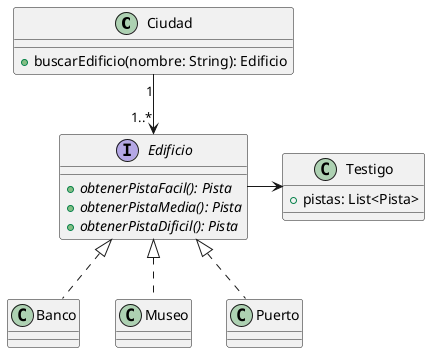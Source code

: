 @startuml

class Ciudad {
    + buscarEdificio(nombre: String): Edificio
}

class Testigo {
    + pistas: List<Pista>
}

interface Edificio {
    + {abstract}obtenerPistaFacil(): Pista
    + {abstract}obtenerPistaMedia(): Pista
    + {abstract}obtenerPistaDificil(): Pista
}

class Banco implements Edificio
class Museo implements Edificio
class Puerto implements Edificio

Ciudad "1" --> "1..*" Edificio
Edificio -> Testigo

@enduml
